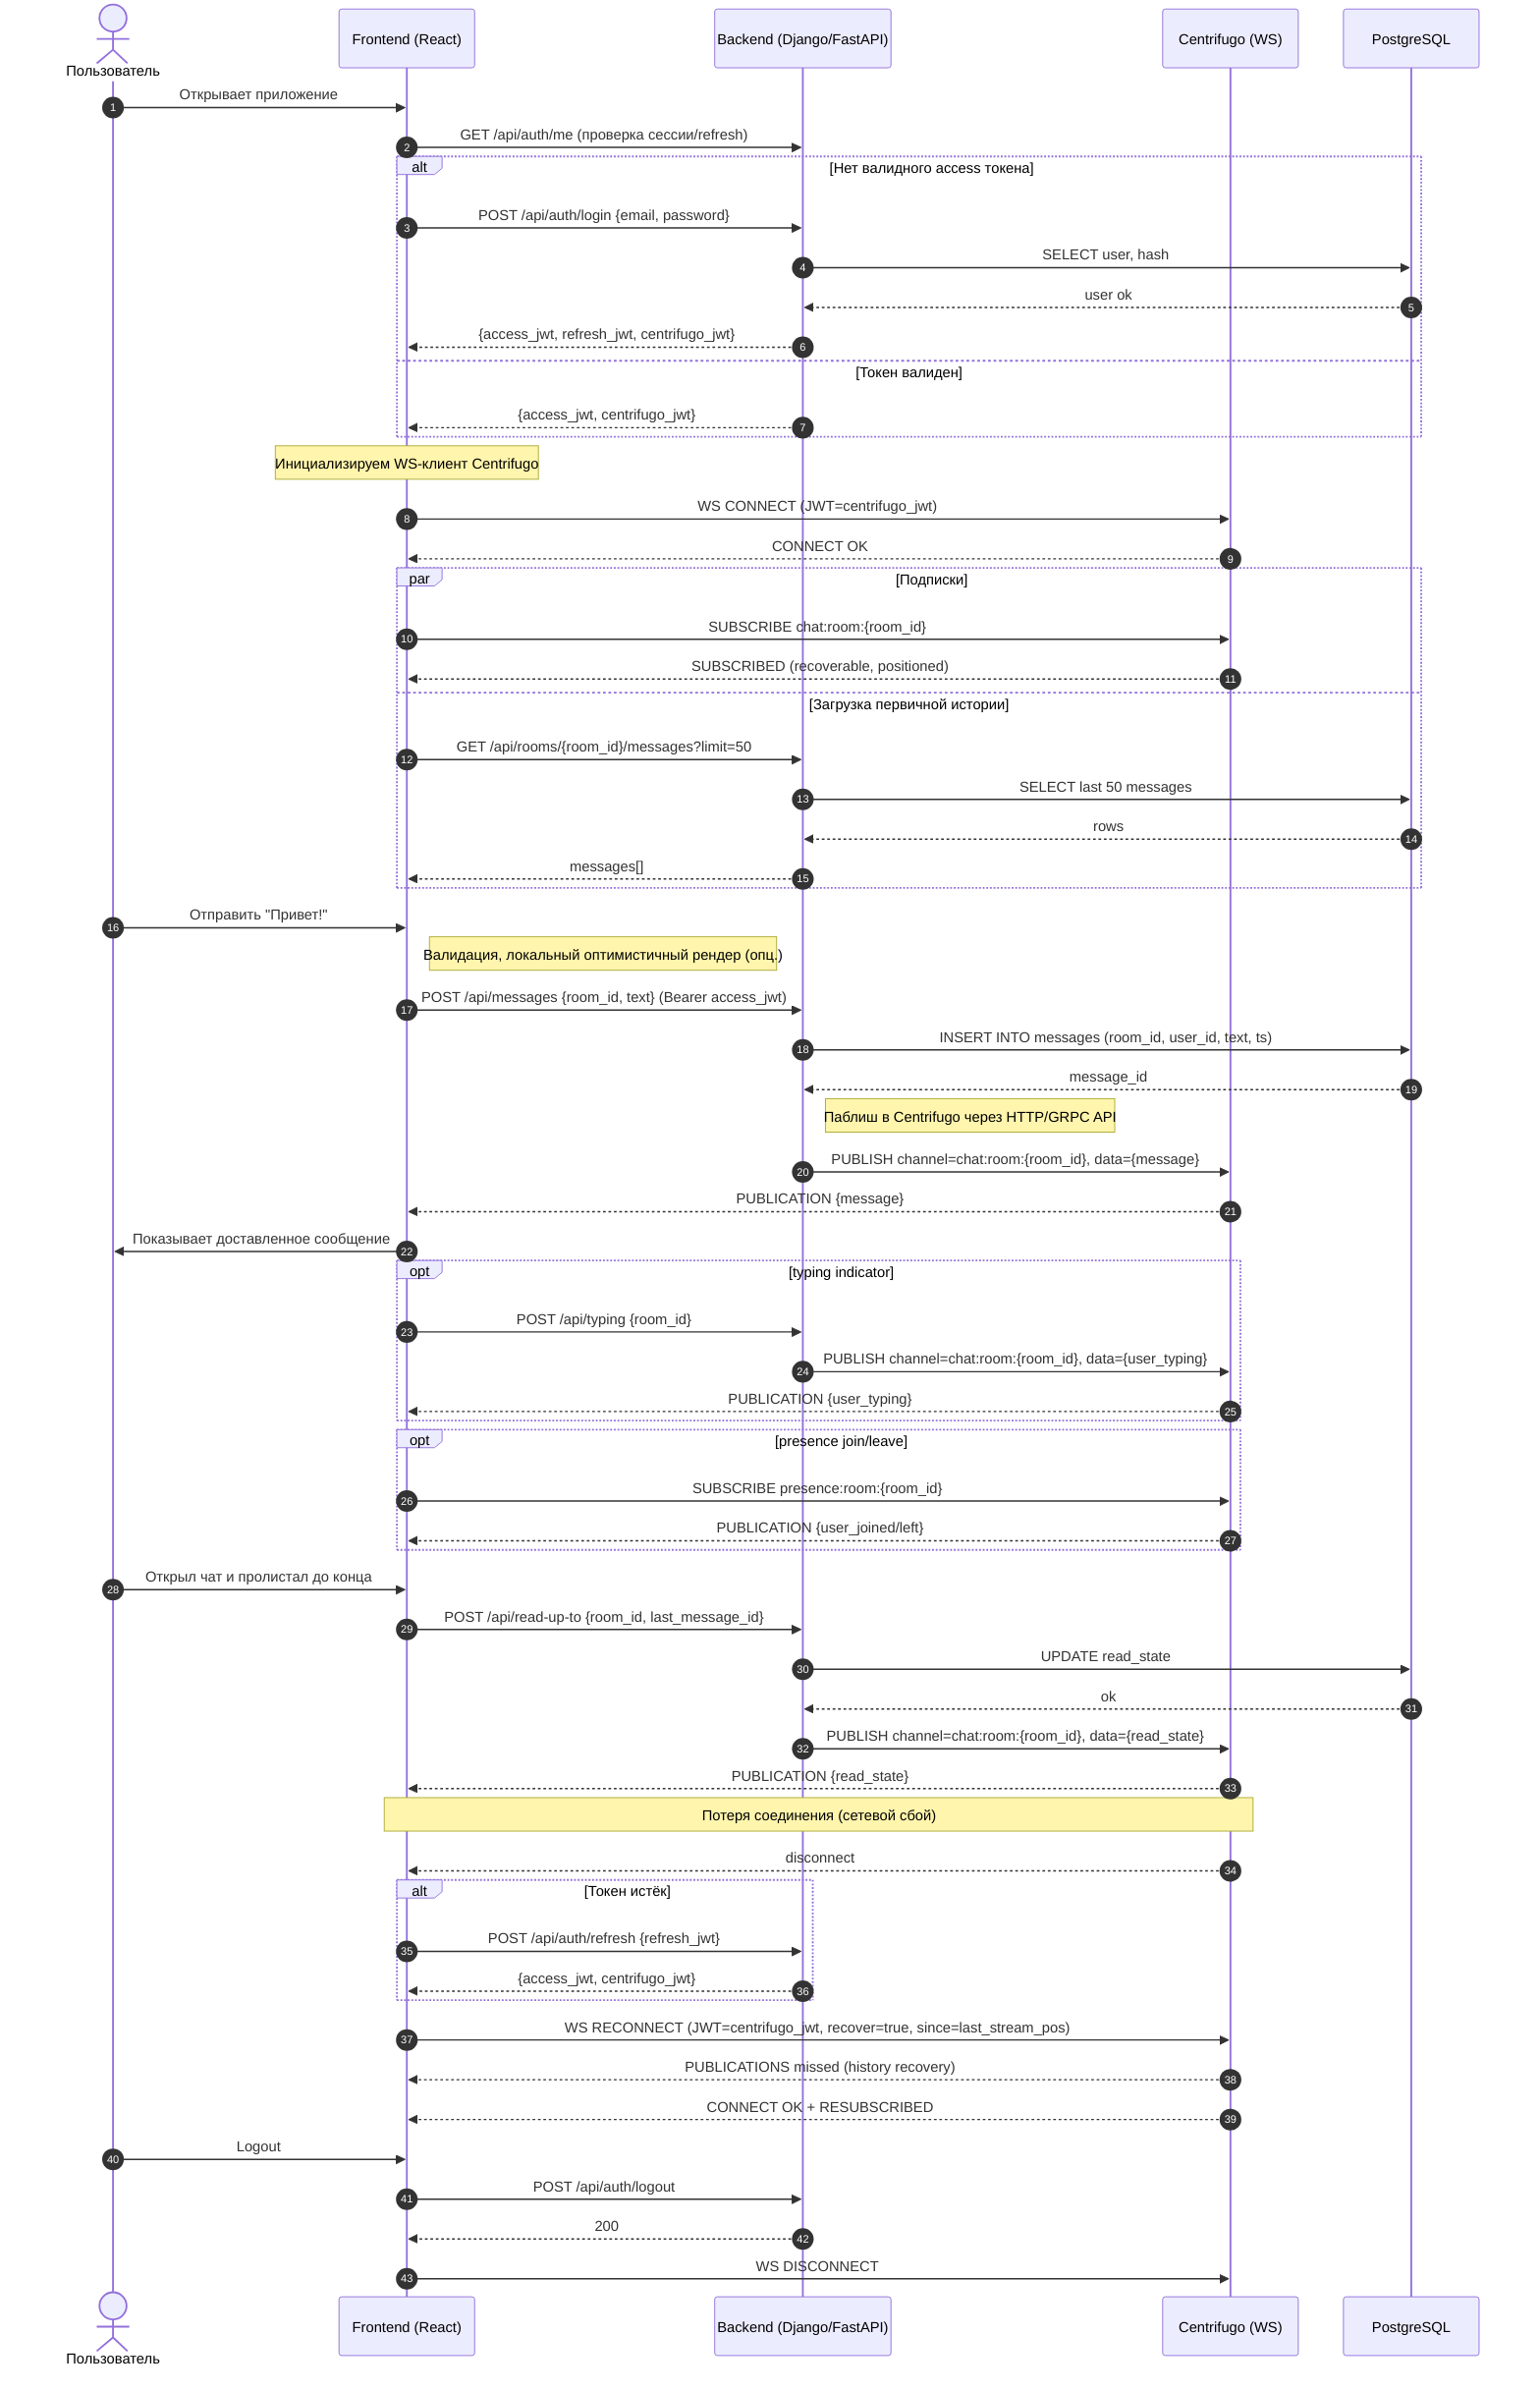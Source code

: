 sequenceDiagram
    autonumber
    actor User as Пользователь
    participant FE as Frontend (React)
    participant BE as Backend (Django/FastAPI)
    participant RT as Centrifugo (WS)
    participant DB as PostgreSQL

    %% --- Аутентификация и выдача токенов ---
    User ->> FE: Открывает приложение
    FE ->> BE: GET /api/auth/me (проверка сессии/refresh)
    alt Нет валидного access токена
        FE ->> BE: POST /api/auth/login {email, password}
        BE ->> DB: SELECT user, hash
        DB -->> BE: user ok
        BE -->> FE: {access_jwt, refresh_jwt, centrifugo_jwt}
    else Токен валиден
        BE -->> FE: {access_jwt, centrifugo_jwt}
    end

    %% --- Подключение к realtime и подписка на канал(ы) ---
    note over FE: Инициализируем WS-клиент Centrifugo
    FE ->> RT: WS CONNECT (JWT=centrifugo_jwt)
    RT -->> FE: CONNECT OK
    par Подписки
        FE ->> RT: SUBSCRIBE chat:room:{room_id}
        RT -->> FE: SUBSCRIBED (recoverable, positioned)
    and Загрузка первичной истории
        FE ->> BE: GET /api/rooms/{room_id}/messages?limit=50
        BE ->> DB: SELECT last 50 messages
        DB -->> BE: rows
        BE -->> FE: messages[]
    end

    %% --- Отправка сообщения ---
    User ->> FE: Отправить "Привет!"
    note right of FE: Валидация, локальный оптимистичный рендер (опц.)
    FE ->> BE: POST /api/messages {room_id, text} (Bearer access_jwt)
    BE ->> DB: INSERT INTO messages (room_id, user_id, text, ts)
    DB -->> BE: message_id
    note right of BE: Паблиш в Centrifugo через HTTP/GRPC API
    BE ->> RT: PUBLISH channel=chat:room:{room_id}, data={message}
    RT -->> FE: PUBLICATION {message}
    FE ->> User: Показывает доставленное сообщение

    %% --- Индикаторы набора/присутствие (опционально) ---
    opt typing indicator
        FE ->> BE: POST /api/typing {room_id}
        BE ->> RT: PUBLISH channel=chat:room:{room_id}, data={user_typing}
        RT -->> FE: PUBLICATION {user_typing}
    end
    opt presence join/leave
        FE ->> RT: SUBSCRIBE presence:room:{room_id}
        RT -->> FE: PUBLICATION {user_joined/left}
    end

    %% --- Маркеры прочтения (read receipts) ---
    User ->> FE: Открыл чат и пролистал до конца
    FE ->> BE: POST /api/read-up-to {room_id, last_message_id}
    BE ->> DB: UPDATE read_state
    DB -->> BE: ok
    BE ->> RT: PUBLISH channel=chat:room:{room_id}, data={read_state}
    RT -->> FE: PUBLICATION {read_state}

    %% --- Рековер/ресабскрайб при реконнекте ---
    note over FE,RT: Потеря соединения (сетевой сбой)
    RT -->> FE: disconnect
    alt Токен истёк
        FE ->> BE: POST /api/auth/refresh {refresh_jwt}
        BE -->> FE: {access_jwt, centrifugo_jwt}
    end
    FE ->> RT: WS RECONNECT (JWT=centrifugo_jwt, recover=true, since=last_stream_pos)
    RT -->> FE: PUBLICATIONS missed (history recovery)
    RT -->> FE: CONNECT OK + RESUBSCRIBED

    %% --- Выход из системы ---
    User ->> FE: Logout
    FE ->> BE: POST /api/auth/logout
    BE -->> FE: 200
    FE ->> RT: WS DISCONNECT